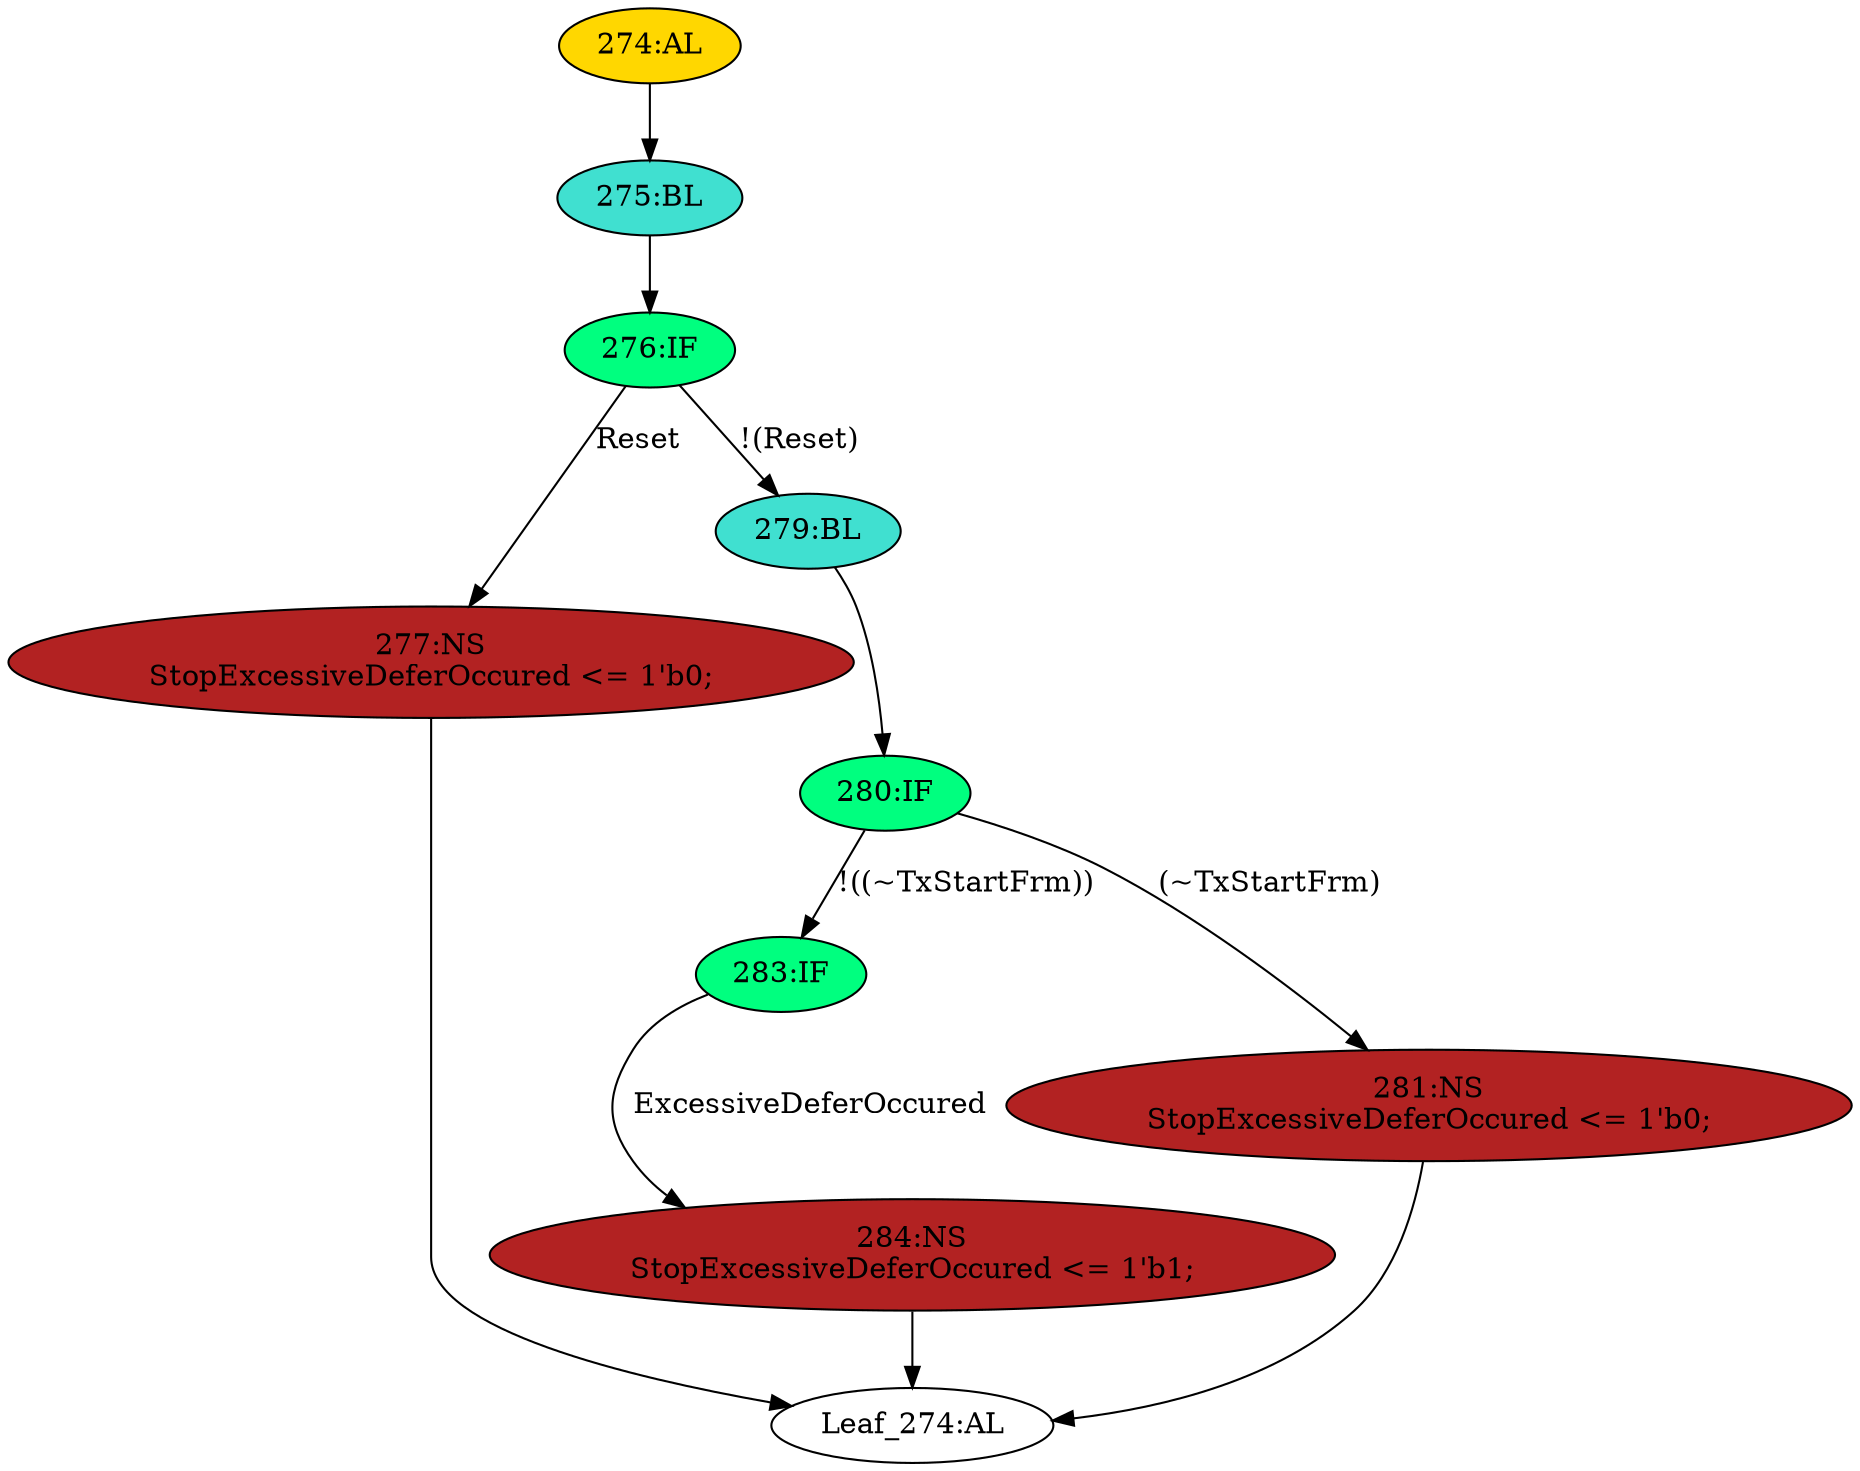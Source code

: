 strict digraph "" {
	node [label="\N"];
	"277:NS"	 [ast="<pyverilog.vparser.ast.NonblockingSubstitution object at 0x7ff8277fd5d0>",
		fillcolor=firebrick,
		label="277:NS
StopExcessiveDeferOccured <= 1'b0;",
		statements="[<pyverilog.vparser.ast.NonblockingSubstitution object at 0x7ff8277fd5d0>]",
		style=filled,
		typ=NonblockingSubstitution];
	"Leaf_274:AL"	 [def_var="['StopExcessiveDeferOccured']",
		label="Leaf_274:AL"];
	"277:NS" -> "Leaf_274:AL"	 [cond="[]",
		lineno=None];
	"283:IF"	 [ast="<pyverilog.vparser.ast.IfStatement object at 0x7ff8277fd790>",
		fillcolor=springgreen,
		label="283:IF",
		statements="[]",
		style=filled,
		typ=IfStatement];
	"284:NS"	 [ast="<pyverilog.vparser.ast.NonblockingSubstitution object at 0x7ff8277fd590>",
		fillcolor=firebrick,
		label="284:NS
StopExcessiveDeferOccured <= 1'b1;",
		statements="[<pyverilog.vparser.ast.NonblockingSubstitution object at 0x7ff8277fd590>]",
		style=filled,
		typ=NonblockingSubstitution];
	"283:IF" -> "284:NS"	 [cond="['ExcessiveDeferOccured']",
		label=ExcessiveDeferOccured,
		lineno=283];
	"279:BL"	 [ast="<pyverilog.vparser.ast.Block object at 0x7ff8277fd550>",
		fillcolor=turquoise,
		label="279:BL",
		statements="[]",
		style=filled,
		typ=Block];
	"280:IF"	 [ast="<pyverilog.vparser.ast.IfStatement object at 0x7ff8277fd3d0>",
		fillcolor=springgreen,
		label="280:IF",
		statements="[]",
		style=filled,
		typ=IfStatement];
	"279:BL" -> "280:IF"	 [cond="[]",
		lineno=None];
	"276:IF"	 [ast="<pyverilog.vparser.ast.IfStatement object at 0x7ff8277fd290>",
		fillcolor=springgreen,
		label="276:IF",
		statements="[]",
		style=filled,
		typ=IfStatement];
	"276:IF" -> "277:NS"	 [cond="['Reset']",
		label=Reset,
		lineno=276];
	"276:IF" -> "279:BL"	 [cond="['Reset']",
		label="!(Reset)",
		lineno=276];
	"275:BL"	 [ast="<pyverilog.vparser.ast.Block object at 0x7ff8277fd350>",
		fillcolor=turquoise,
		label="275:BL",
		statements="[]",
		style=filled,
		typ=Block];
	"275:BL" -> "276:IF"	 [cond="[]",
		lineno=None];
	"281:NS"	 [ast="<pyverilog.vparser.ast.NonblockingSubstitution object at 0x7ff8277fd510>",
		fillcolor=firebrick,
		label="281:NS
StopExcessiveDeferOccured <= 1'b0;",
		statements="[<pyverilog.vparser.ast.NonblockingSubstitution object at 0x7ff8277fd510>]",
		style=filled,
		typ=NonblockingSubstitution];
	"281:NS" -> "Leaf_274:AL"	 [cond="[]",
		lineno=None];
	"280:IF" -> "283:IF"	 [cond="['TxStartFrm']",
		label="!((~TxStartFrm))",
		lineno=280];
	"280:IF" -> "281:NS"	 [cond="['TxStartFrm']",
		label="(~TxStartFrm)",
		lineno=280];
	"274:AL"	 [ast="<pyverilog.vparser.ast.Always object at 0x7ff8277fd050>",
		clk_sens=False,
		fillcolor=gold,
		label="274:AL",
		sens="['MTxClk', 'Reset']",
		statements="[]",
		style=filled,
		typ=Always,
		use_var="['Reset', 'TxStartFrm', 'ExcessiveDeferOccured']"];
	"274:AL" -> "275:BL"	 [cond="[]",
		lineno=None];
	"284:NS" -> "Leaf_274:AL"	 [cond="[]",
		lineno=None];
}
